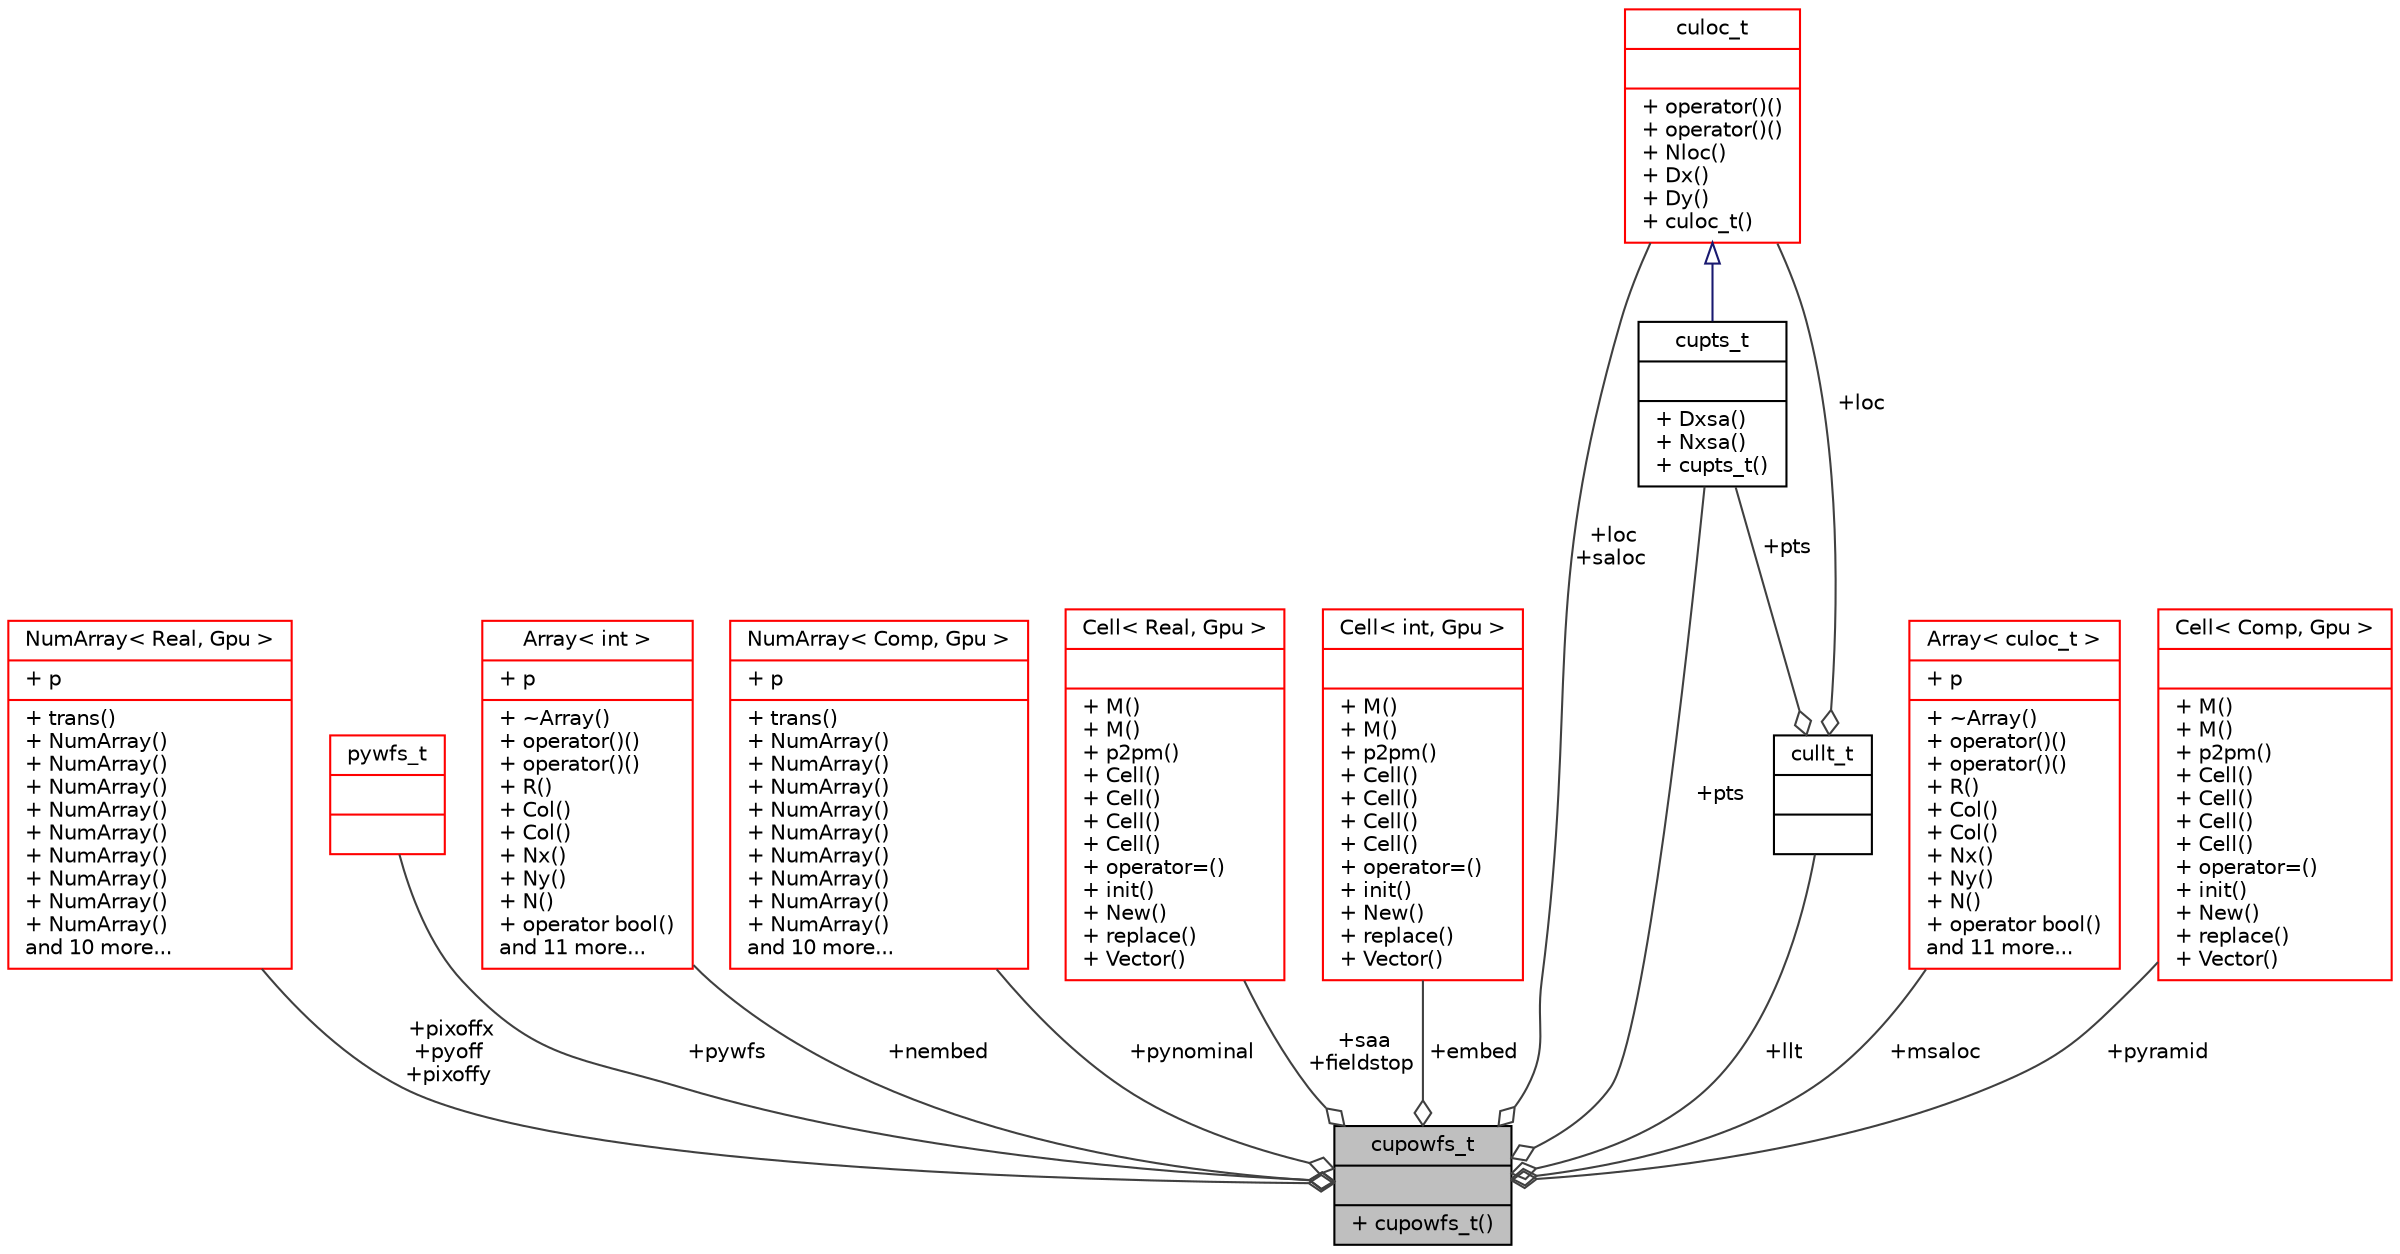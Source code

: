 digraph "cupowfs_t"
{
 // INTERACTIVE_SVG=YES
  bgcolor="transparent";
  edge [fontname="Helvetica",fontsize="10",labelfontname="Helvetica",labelfontsize="10"];
  node [fontname="Helvetica",fontsize="10",shape=record];
  Node1 [label="{cupowfs_t\n||+ cupowfs_t()\l}",height=0.2,width=0.4,color="black", fillcolor="grey75", style="filled", fontcolor="black"];
  Node2 -> Node1 [color="grey25",fontsize="10",style="solid",label=" +pixoffx\n+pyoff\n+pixoffy" ,arrowhead="odiamond",fontname="Helvetica"];
  Node2 [label="{NumArray\< Real, Gpu \>\n|+ p\l|+ trans()\l+ NumArray()\l+ NumArray()\l+ NumArray()\l+ NumArray()\l+ NumArray()\l+ NumArray()\l+ NumArray()\l+ NumArray()\l+ NumArray()\land 10 more...\l}",height=0.2,width=0.4,color="red",URL="$class_num_array.html"];
  Node12 -> Node1 [color="grey25",fontsize="10",style="solid",label=" +pywfs" ,arrowhead="odiamond",fontname="Helvetica"];
  Node12 [label="{pywfs_t\n||}",height=0.2,width=0.4,color="red",URL="$pywfs_8h.html#structpywfs__t"];
  Node40 -> Node1 [color="grey25",fontsize="10",style="solid",label=" +nembed" ,arrowhead="odiamond",fontname="Helvetica"];
  Node40 [label="{Array\< int \>\n|+ p\l|+ ~Array()\l+ operator()()\l+ operator()()\l+ R()\l+ Col()\l+ Col()\l+ Nx()\l+ Ny()\l+ N()\l+ operator bool()\land 11 more...\l}",height=0.2,width=0.4,color="red",URL="$class_array.html"];
  Node42 -> Node1 [color="grey25",fontsize="10",style="solid",label=" +pynominal" ,arrowhead="odiamond",fontname="Helvetica"];
  Node42 [label="{NumArray\< Comp, Gpu \>\n|+ p\l|+ trans()\l+ NumArray()\l+ NumArray()\l+ NumArray()\l+ NumArray()\l+ NumArray()\l+ NumArray()\l+ NumArray()\l+ NumArray()\l+ NumArray()\land 10 more...\l}",height=0.2,width=0.4,color="red",URL="$class_num_array.html"];
  Node46 -> Node1 [color="grey25",fontsize="10",style="solid",label=" +saa\n+fieldstop" ,arrowhead="odiamond",fontname="Helvetica"];
  Node46 [label="{Cell\< Real, Gpu \>\n||+ M()\l+ M()\l+ p2pm()\l+ Cell()\l+ Cell()\l+ Cell()\l+ Cell()\l+ operator=()\l+ init()\l+ New()\l+ replace()\l+ Vector()\l}",height=0.2,width=0.4,color="red",URL="$class_cell.html"];
  Node62 -> Node1 [color="grey25",fontsize="10",style="solid",label=" +embed" ,arrowhead="odiamond",fontname="Helvetica"];
  Node62 [label="{Cell\< int, Gpu \>\n||+ M()\l+ M()\l+ p2pm()\l+ Cell()\l+ Cell()\l+ Cell()\l+ Cell()\l+ operator=()\l+ init()\l+ New()\l+ replace()\l+ Vector()\l}",height=0.2,width=0.4,color="red",URL="$class_cell.html"];
  Node71 -> Node1 [color="grey25",fontsize="10",style="solid",label=" +pts" ,arrowhead="odiamond",fontname="Helvetica"];
  Node71 [label="{cupts_t\n||+ Dxsa()\l+ Nxsa()\l+ cupts_t()\l}",height=0.2,width=0.4,color="black",URL="$classcupts__t.html"];
  Node72 -> Node71 [dir="back",color="midnightblue",fontsize="10",style="solid",arrowtail="onormal",fontname="Helvetica"];
  Node72 [label="{culoc_t\n||+ operator()()\l+ operator()()\l+ Nloc()\l+ Dx()\l+ Dy()\l+ culoc_t()\l}",height=0.2,width=0.4,color="red",URL="$classculoc__t.html"];
  Node73 -> Node1 [color="grey25",fontsize="10",style="solid",label=" +msaloc" ,arrowhead="odiamond",fontname="Helvetica"];
  Node73 [label="{Array\< culoc_t \>\n|+ p\l|+ ~Array()\l+ operator()()\l+ operator()()\l+ R()\l+ Col()\l+ Col()\l+ Nx()\l+ Ny()\l+ N()\l+ operator bool()\land 11 more...\l}",height=0.2,width=0.4,color="red",URL="$class_array.html"];
  Node72 -> Node1 [color="grey25",fontsize="10",style="solid",label=" +loc\n+saloc" ,arrowhead="odiamond",fontname="Helvetica"];
  Node75 -> Node1 [color="grey25",fontsize="10",style="solid",label=" +llt" ,arrowhead="odiamond",fontname="Helvetica"];
  Node75 [label="{cullt_t\n||}",height=0.2,width=0.4,color="black",URL="$structcullt__t.html"];
  Node71 -> Node75 [color="grey25",fontsize="10",style="solid",label=" +pts" ,arrowhead="odiamond",fontname="Helvetica"];
  Node72 -> Node75 [color="grey25",fontsize="10",style="solid",label=" +loc" ,arrowhead="odiamond",fontname="Helvetica"];
  Node76 -> Node1 [color="grey25",fontsize="10",style="solid",label=" +pyramid" ,arrowhead="odiamond",fontname="Helvetica"];
  Node76 [label="{Cell\< Comp, Gpu \>\n||+ M()\l+ M()\l+ p2pm()\l+ Cell()\l+ Cell()\l+ Cell()\l+ Cell()\l+ operator=()\l+ init()\l+ New()\l+ replace()\l+ Vector()\l}",height=0.2,width=0.4,color="red",URL="$class_cell.html"];
}
